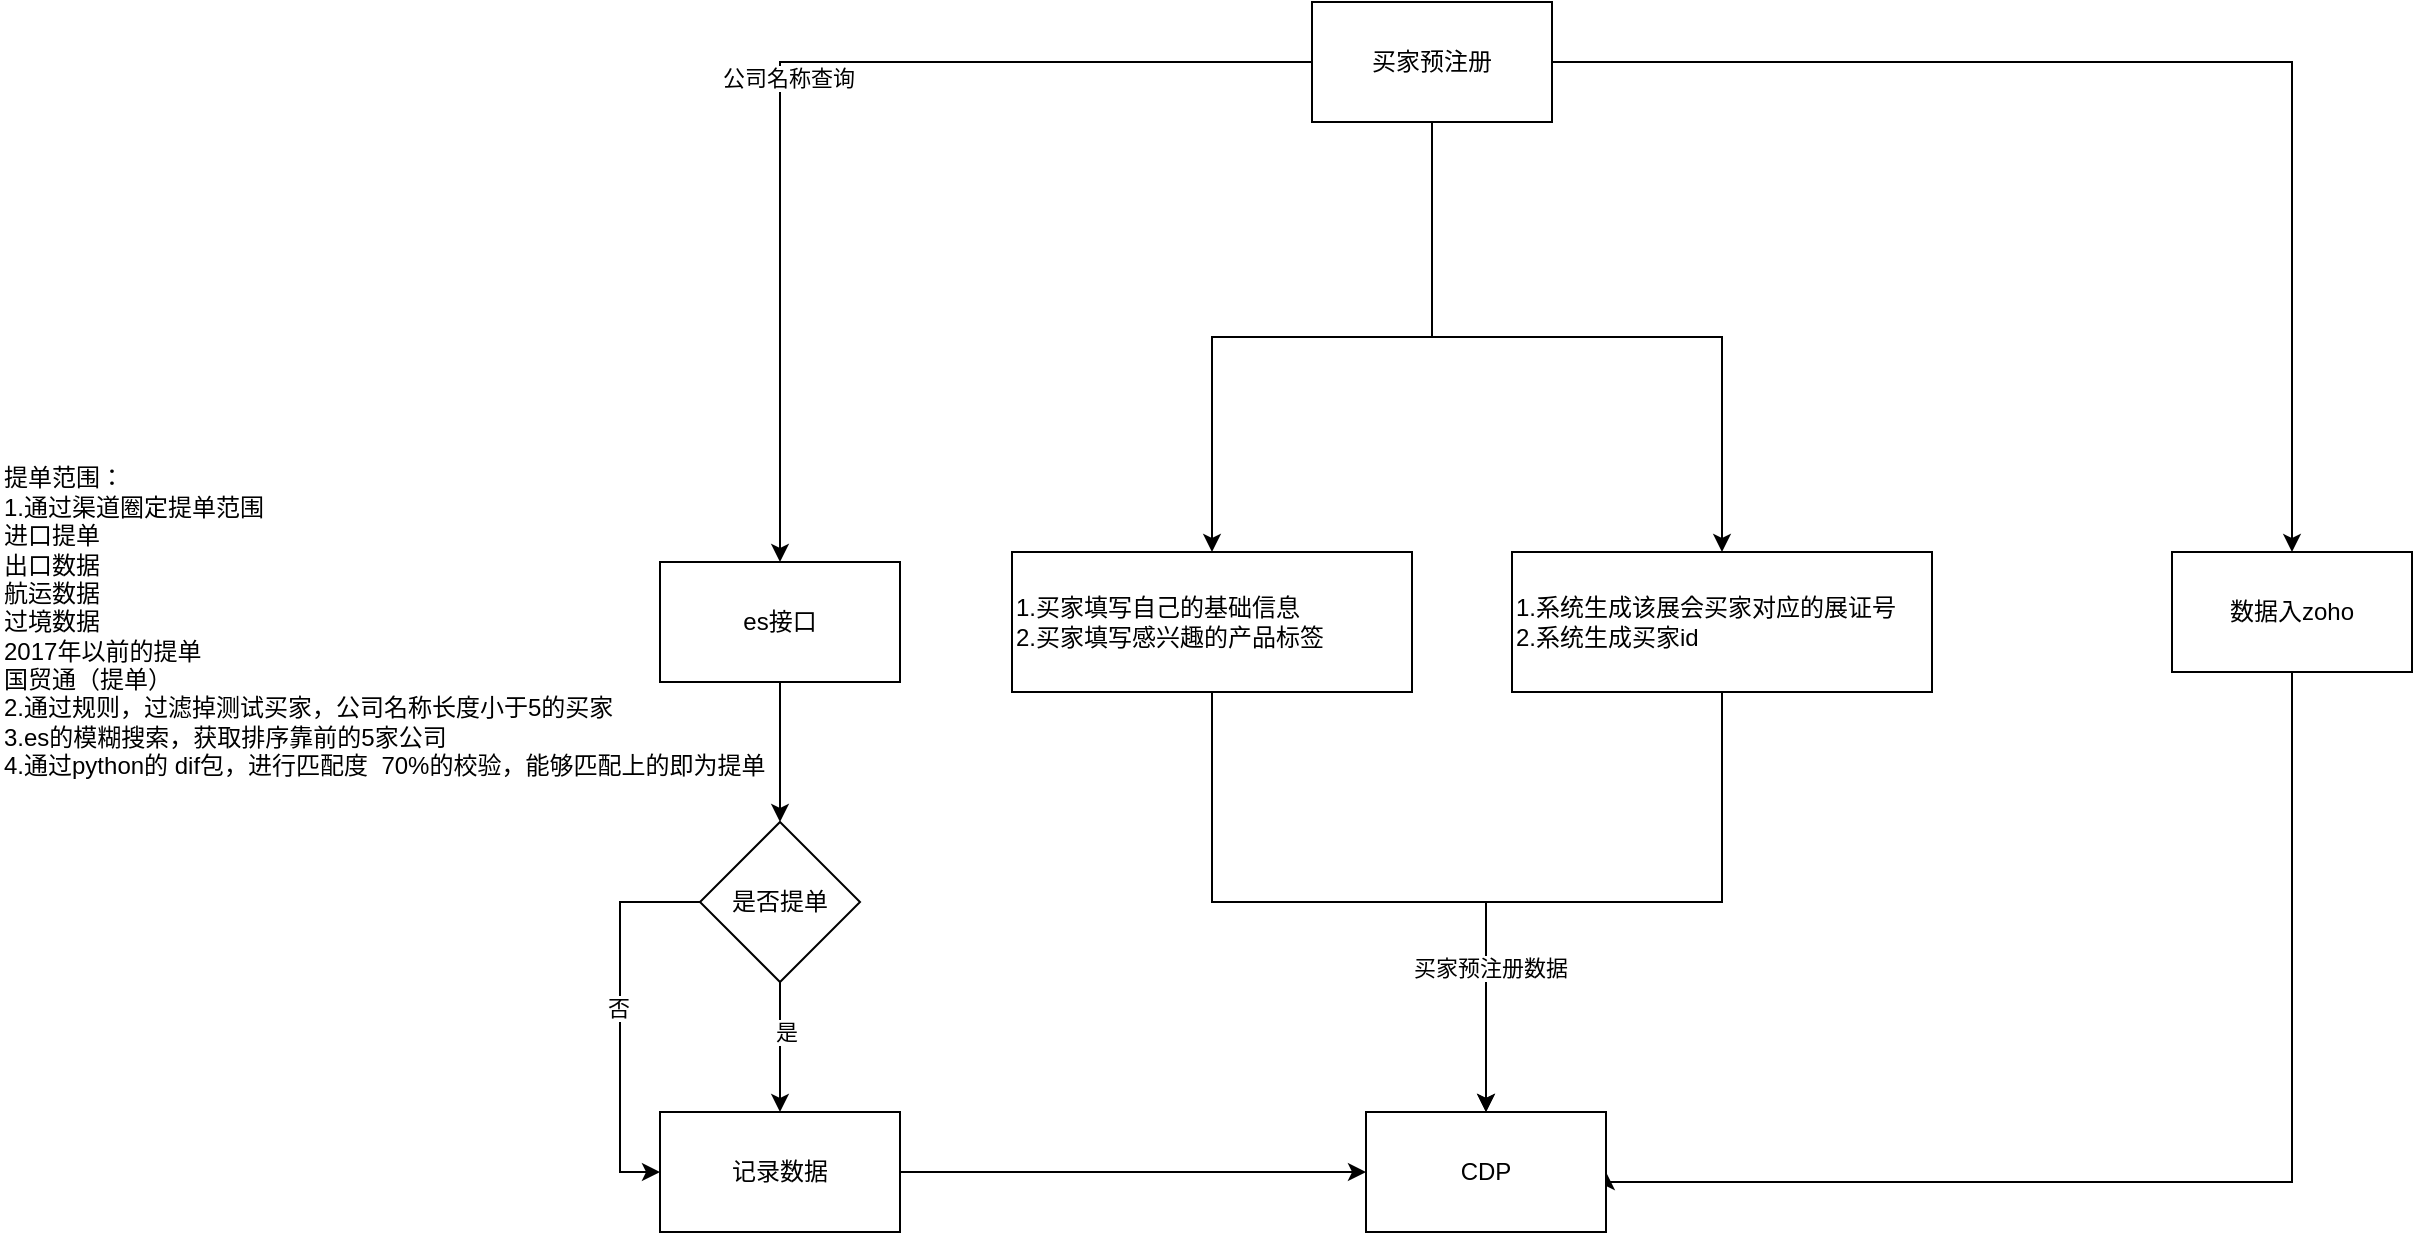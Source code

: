 <mxfile version="21.8.2" type="github">
  <diagram name="第 1 页" id="B0u0qP6Ox10hgRosd-uH">
    <mxGraphModel dx="1434" dy="790" grid="1" gridSize="10" guides="1" tooltips="1" connect="1" arrows="1" fold="1" page="1" pageScale="1" pageWidth="827" pageHeight="1169" math="0" shadow="0">
      <root>
        <mxCell id="0" />
        <mxCell id="1" parent="0" />
        <mxCell id="Ub4OFuhFQUp2Yog0MxQl-6" value="" style="edgeStyle=orthogonalEdgeStyle;rounded=0;orthogonalLoop=1;jettySize=auto;html=1;" edge="1" parent="1" source="Ub4OFuhFQUp2Yog0MxQl-1" target="Ub4OFuhFQUp2Yog0MxQl-5">
          <mxGeometry relative="1" as="geometry" />
        </mxCell>
        <mxCell id="Ub4OFuhFQUp2Yog0MxQl-12" value="" style="edgeStyle=orthogonalEdgeStyle;rounded=0;orthogonalLoop=1;jettySize=auto;html=1;" edge="1" parent="1" source="Ub4OFuhFQUp2Yog0MxQl-1" target="Ub4OFuhFQUp2Yog0MxQl-11">
          <mxGeometry relative="1" as="geometry" />
        </mxCell>
        <mxCell id="Ub4OFuhFQUp2Yog0MxQl-20" value="公司名称查询" style="edgeLabel;html=1;align=center;verticalAlign=middle;resizable=0;points=[];" vertex="1" connectable="0" parent="Ub4OFuhFQUp2Yog0MxQl-12">
          <mxGeometry x="0.062" y="4" relative="1" as="geometry">
            <mxPoint as="offset" />
          </mxGeometry>
        </mxCell>
        <mxCell id="Ub4OFuhFQUp2Yog0MxQl-16" value="" style="edgeStyle=orthogonalEdgeStyle;rounded=0;orthogonalLoop=1;jettySize=auto;html=1;" edge="1" parent="1" source="Ub4OFuhFQUp2Yog0MxQl-1" target="Ub4OFuhFQUp2Yog0MxQl-15">
          <mxGeometry relative="1" as="geometry" />
        </mxCell>
        <mxCell id="Ub4OFuhFQUp2Yog0MxQl-19" style="edgeStyle=orthogonalEdgeStyle;rounded=0;orthogonalLoop=1;jettySize=auto;html=1;entryX=0.5;entryY=0;entryDx=0;entryDy=0;" edge="1" parent="1" source="Ub4OFuhFQUp2Yog0MxQl-1" target="Ub4OFuhFQUp2Yog0MxQl-18">
          <mxGeometry relative="1" as="geometry" />
        </mxCell>
        <mxCell id="Ub4OFuhFQUp2Yog0MxQl-1" value="买家预注册" style="rounded=0;whiteSpace=wrap;html=1;" vertex="1" parent="1">
          <mxGeometry x="680" width="120" height="60" as="geometry" />
        </mxCell>
        <mxCell id="Ub4OFuhFQUp2Yog0MxQl-29" style="edgeStyle=orthogonalEdgeStyle;rounded=0;orthogonalLoop=1;jettySize=auto;html=1;entryX=1;entryY=0.5;entryDx=0;entryDy=0;" edge="1" parent="1" source="Ub4OFuhFQUp2Yog0MxQl-5" target="Ub4OFuhFQUp2Yog0MxQl-24">
          <mxGeometry relative="1" as="geometry">
            <Array as="points">
              <mxPoint x="1170" y="590" />
              <mxPoint x="827" y="590" />
            </Array>
          </mxGeometry>
        </mxCell>
        <mxCell id="Ub4OFuhFQUp2Yog0MxQl-5" value="数据入zoho" style="whiteSpace=wrap;html=1;rounded=0;" vertex="1" parent="1">
          <mxGeometry x="1110" y="275" width="120" height="60" as="geometry" />
        </mxCell>
        <mxCell id="Ub4OFuhFQUp2Yog0MxQl-22" value="" style="edgeStyle=orthogonalEdgeStyle;rounded=0;orthogonalLoop=1;jettySize=auto;html=1;" edge="1" parent="1" source="Ub4OFuhFQUp2Yog0MxQl-7" target="Ub4OFuhFQUp2Yog0MxQl-21">
          <mxGeometry relative="1" as="geometry" />
        </mxCell>
        <mxCell id="Ub4OFuhFQUp2Yog0MxQl-23" value="是" style="edgeLabel;html=1;align=center;verticalAlign=middle;resizable=0;points=[];" vertex="1" connectable="0" parent="Ub4OFuhFQUp2Yog0MxQl-22">
          <mxGeometry x="-0.244" y="3" relative="1" as="geometry">
            <mxPoint as="offset" />
          </mxGeometry>
        </mxCell>
        <mxCell id="Ub4OFuhFQUp2Yog0MxQl-37" style="edgeStyle=orthogonalEdgeStyle;rounded=0;orthogonalLoop=1;jettySize=auto;html=1;entryX=0;entryY=0.5;entryDx=0;entryDy=0;" edge="1" parent="1" source="Ub4OFuhFQUp2Yog0MxQl-7" target="Ub4OFuhFQUp2Yog0MxQl-21">
          <mxGeometry relative="1" as="geometry">
            <Array as="points">
              <mxPoint x="334" y="450" />
              <mxPoint x="334" y="585" />
            </Array>
          </mxGeometry>
        </mxCell>
        <mxCell id="Ub4OFuhFQUp2Yog0MxQl-38" value="否" style="edgeLabel;html=1;align=center;verticalAlign=middle;resizable=0;points=[];" vertex="1" connectable="0" parent="Ub4OFuhFQUp2Yog0MxQl-37">
          <mxGeometry x="-0.046" y="-1" relative="1" as="geometry">
            <mxPoint as="offset" />
          </mxGeometry>
        </mxCell>
        <mxCell id="Ub4OFuhFQUp2Yog0MxQl-7" value="是否提单" style="rhombus;whiteSpace=wrap;html=1;rounded=0;" vertex="1" parent="1">
          <mxGeometry x="374" y="410" width="80" height="80" as="geometry" />
        </mxCell>
        <mxCell id="Ub4OFuhFQUp2Yog0MxQl-9" value="提单范围：&lt;br&gt;1.通过渠道圈定提单范围&lt;br&gt;&lt;div&gt;进口提单&lt;/div&gt;&lt;div&gt;出口数据&lt;/div&gt;&lt;div&gt;航运数据&lt;/div&gt;&lt;div&gt;过境数据&lt;/div&gt;&lt;div&gt;2017年以前的提单&lt;/div&gt;&lt;div&gt;国贸通（提单）&lt;/div&gt;&lt;div&gt;2.通过规则，过滤掉测试买家，公司名称长度小于5的买家&lt;br&gt;&lt;/div&gt;&lt;div&gt;3.es的模糊搜索，获取排序靠前的5家公司&lt;/div&gt;&lt;div&gt;4.通过python的 dif包，进行匹配度&amp;nbsp; 70%的校验，能够匹配上的即为提单&lt;/div&gt;" style="text;html=1;strokeColor=none;fillColor=none;align=left;verticalAlign=middle;whiteSpace=wrap;rounded=0;" vertex="1" parent="1">
          <mxGeometry x="24" y="180" width="430" height="260" as="geometry" />
        </mxCell>
        <mxCell id="Ub4OFuhFQUp2Yog0MxQl-13" style="edgeStyle=orthogonalEdgeStyle;rounded=0;orthogonalLoop=1;jettySize=auto;html=1;entryX=0.5;entryY=0;entryDx=0;entryDy=0;" edge="1" parent="1" source="Ub4OFuhFQUp2Yog0MxQl-11" target="Ub4OFuhFQUp2Yog0MxQl-7">
          <mxGeometry relative="1" as="geometry" />
        </mxCell>
        <mxCell id="Ub4OFuhFQUp2Yog0MxQl-11" value="es接口" style="whiteSpace=wrap;html=1;rounded=0;" vertex="1" parent="1">
          <mxGeometry x="354" y="280" width="120" height="60" as="geometry" />
        </mxCell>
        <mxCell id="Ub4OFuhFQUp2Yog0MxQl-26" style="edgeStyle=orthogonalEdgeStyle;rounded=0;orthogonalLoop=1;jettySize=auto;html=1;entryX=0.5;entryY=0;entryDx=0;entryDy=0;" edge="1" parent="1" source="Ub4OFuhFQUp2Yog0MxQl-15" target="Ub4OFuhFQUp2Yog0MxQl-24">
          <mxGeometry relative="1" as="geometry" />
        </mxCell>
        <mxCell id="Ub4OFuhFQUp2Yog0MxQl-15" value="1.买家填写自己的基础信息&lt;br&gt;2.买家填写感兴趣的产品标签" style="whiteSpace=wrap;html=1;rounded=0;align=left;" vertex="1" parent="1">
          <mxGeometry x="530" y="275" width="200" height="70" as="geometry" />
        </mxCell>
        <mxCell id="Ub4OFuhFQUp2Yog0MxQl-28" style="edgeStyle=orthogonalEdgeStyle;rounded=0;orthogonalLoop=1;jettySize=auto;html=1;entryX=0.5;entryY=0;entryDx=0;entryDy=0;" edge="1" parent="1" source="Ub4OFuhFQUp2Yog0MxQl-18" target="Ub4OFuhFQUp2Yog0MxQl-24">
          <mxGeometry relative="1" as="geometry" />
        </mxCell>
        <mxCell id="Ub4OFuhFQUp2Yog0MxQl-39" value="买家预注册数据" style="edgeLabel;html=1;align=center;verticalAlign=middle;resizable=0;points=[];" vertex="1" connectable="0" parent="Ub4OFuhFQUp2Yog0MxQl-28">
          <mxGeometry x="0.561" y="2" relative="1" as="geometry">
            <mxPoint as="offset" />
          </mxGeometry>
        </mxCell>
        <mxCell id="Ub4OFuhFQUp2Yog0MxQl-18" value="1.系统生成该展会买家对应的展证号&lt;br&gt;2.系统生成买家id" style="rounded=0;whiteSpace=wrap;html=1;align=left;" vertex="1" parent="1">
          <mxGeometry x="780" y="275" width="210" height="70" as="geometry" />
        </mxCell>
        <mxCell id="Ub4OFuhFQUp2Yog0MxQl-30" style="edgeStyle=orthogonalEdgeStyle;rounded=0;orthogonalLoop=1;jettySize=auto;html=1;entryX=0;entryY=0.5;entryDx=0;entryDy=0;" edge="1" parent="1" source="Ub4OFuhFQUp2Yog0MxQl-21" target="Ub4OFuhFQUp2Yog0MxQl-24">
          <mxGeometry relative="1" as="geometry" />
        </mxCell>
        <mxCell id="Ub4OFuhFQUp2Yog0MxQl-21" value="记录数据" style="whiteSpace=wrap;html=1;rounded=0;" vertex="1" parent="1">
          <mxGeometry x="354" y="555" width="120" height="60" as="geometry" />
        </mxCell>
        <mxCell id="Ub4OFuhFQUp2Yog0MxQl-24" value="CDP" style="rounded=0;whiteSpace=wrap;html=1;" vertex="1" parent="1">
          <mxGeometry x="707" y="555" width="120" height="60" as="geometry" />
        </mxCell>
      </root>
    </mxGraphModel>
  </diagram>
</mxfile>
